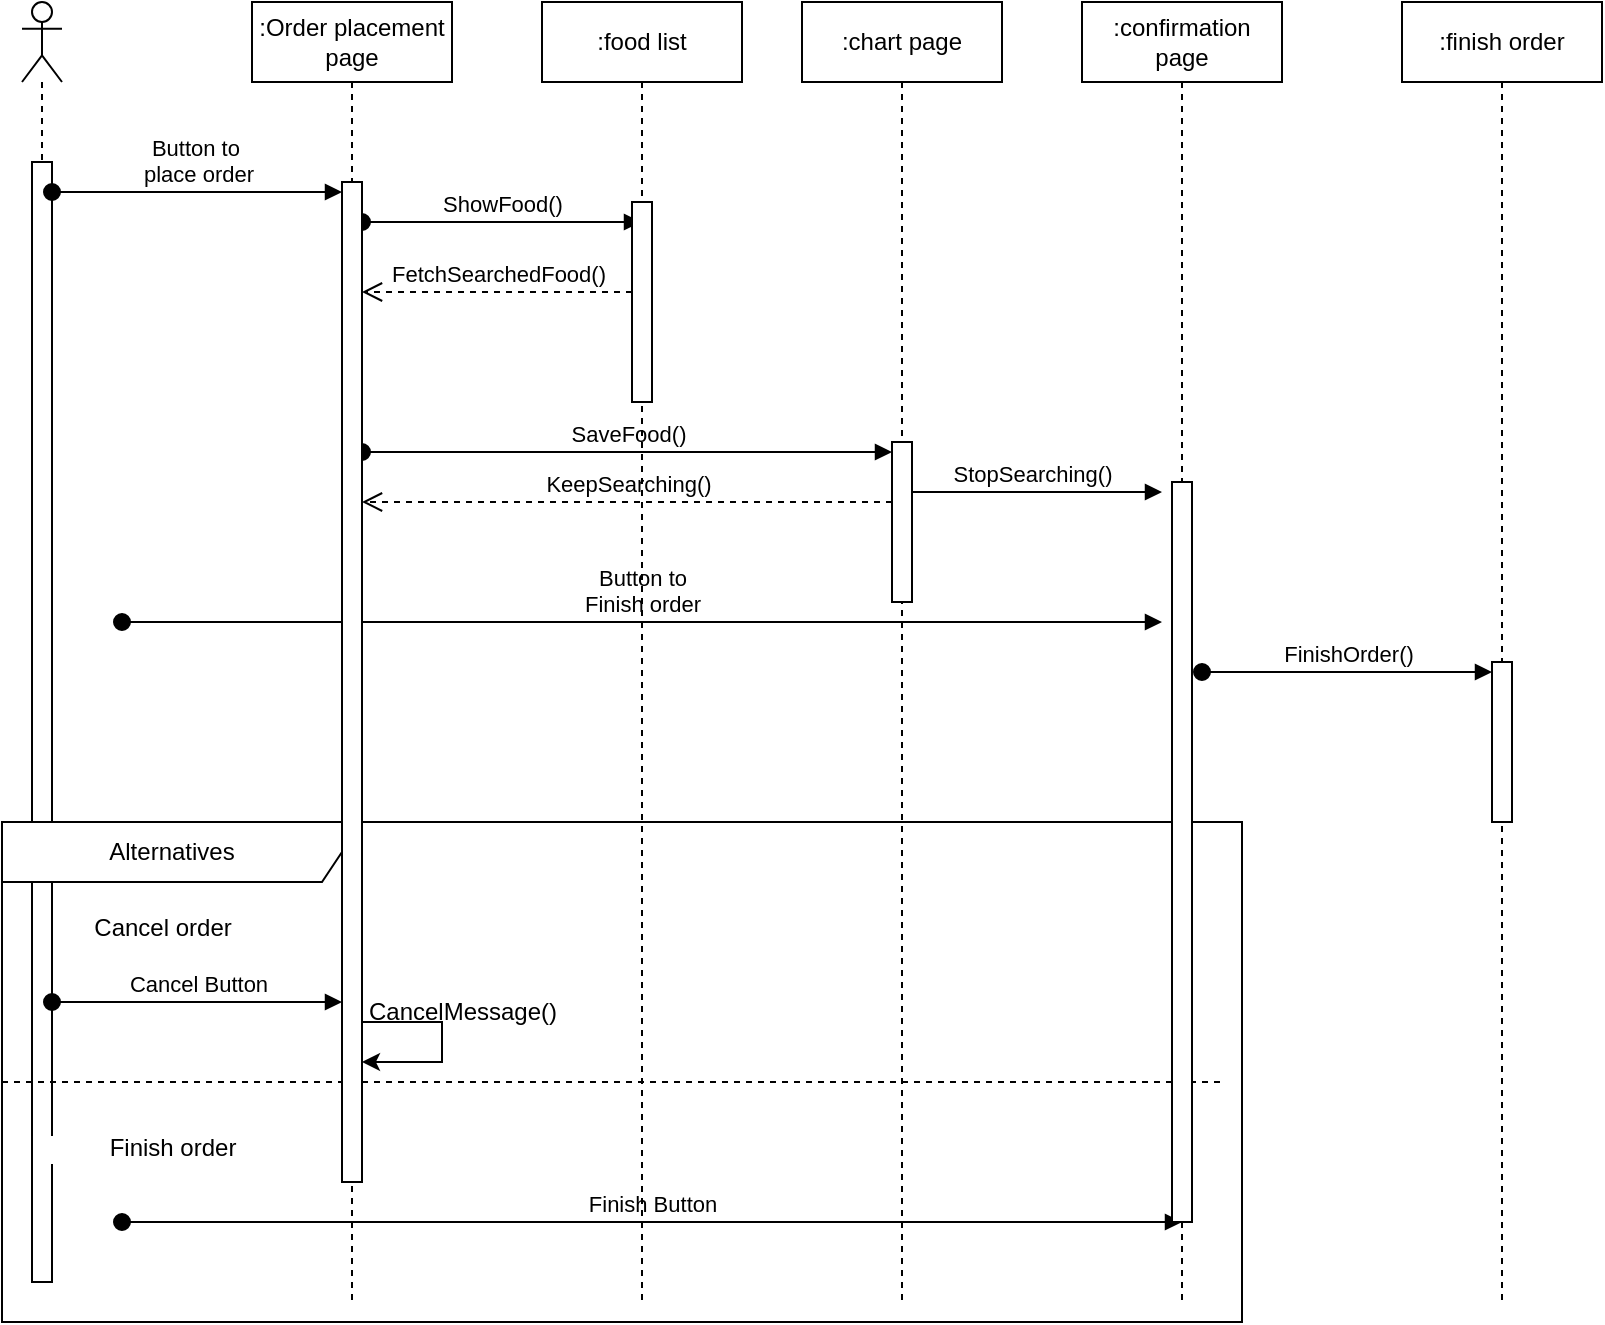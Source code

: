 <mxfile version="27.0.1">
  <diagram name="Σελίδα-1" id="_N1pAUQ3FaH0arzR84tK">
    <mxGraphModel dx="1281" dy="626" grid="1" gridSize="10" guides="1" tooltips="1" connect="1" arrows="1" fold="1" page="1" pageScale="1" pageWidth="827" pageHeight="1169" math="0" shadow="0">
      <root>
        <mxCell id="0" />
        <mxCell id="1" parent="0" />
        <mxCell id="-gw19nkSvFOn1wBy3Dkh-4" value="" style="shape=umlLifeline;perimeter=lifelinePerimeter;whiteSpace=wrap;html=1;container=1;dropTarget=0;collapsible=0;recursiveResize=0;outlineConnect=0;portConstraint=eastwest;newEdgeStyle={&quot;curved&quot;:0,&quot;rounded&quot;:0};participant=umlActor;" parent="1" vertex="1">
          <mxGeometry x="70" y="160" width="20" height="640" as="geometry" />
        </mxCell>
        <mxCell id="-gw19nkSvFOn1wBy3Dkh-7" value="" style="html=1;points=[[0,0,0,0,5],[0,1,0,0,-5],[1,0,0,0,5],[1,1,0,0,-5]];perimeter=orthogonalPerimeter;outlineConnect=0;targetShapes=umlLifeline;portConstraint=eastwest;newEdgeStyle={&quot;curved&quot;:0,&quot;rounded&quot;:0};" parent="-gw19nkSvFOn1wBy3Dkh-4" vertex="1">
          <mxGeometry x="5" y="80" width="10" height="560" as="geometry" />
        </mxCell>
        <mxCell id="-gw19nkSvFOn1wBy3Dkh-8" value="Button to&amp;nbsp;&lt;div&gt;place order&lt;/div&gt;" style="html=1;verticalAlign=bottom;startArrow=oval;startFill=1;endArrow=block;startSize=8;curved=0;rounded=0;entryX=0;entryY=0;entryDx=0;entryDy=5;entryPerimeter=0;" parent="1" source="-gw19nkSvFOn1wBy3Dkh-7" edge="1">
          <mxGeometry width="60" relative="1" as="geometry">
            <mxPoint x="85" y="260" as="sourcePoint" />
            <mxPoint x="230" y="255" as="targetPoint" />
          </mxGeometry>
        </mxCell>
        <mxCell id="-gw19nkSvFOn1wBy3Dkh-10" value="ShowFood()" style="html=1;verticalAlign=bottom;startArrow=oval;startFill=1;endArrow=block;startSize=8;curved=0;rounded=0;" parent="1" edge="1">
          <mxGeometry width="60" relative="1" as="geometry">
            <mxPoint x="240" y="270" as="sourcePoint" />
            <mxPoint x="379.5" y="270" as="targetPoint" />
          </mxGeometry>
        </mxCell>
        <mxCell id="-gw19nkSvFOn1wBy3Dkh-12" value="FetchSearchedFood()" style="html=1;verticalAlign=bottom;endArrow=open;dashed=1;endSize=8;curved=0;rounded=0;" parent="1" edge="1">
          <mxGeometry relative="1" as="geometry">
            <mxPoint x="375" y="305" as="sourcePoint" />
            <mxPoint x="240" y="305" as="targetPoint" />
          </mxGeometry>
        </mxCell>
        <mxCell id="-gw19nkSvFOn1wBy3Dkh-14" value="SaveFood()" style="html=1;verticalAlign=bottom;startArrow=oval;startFill=1;endArrow=block;startSize=8;curved=0;rounded=0;entryX=0;entryY=0;entryDx=0;entryDy=5;entryPerimeter=0;" parent="1" target="1entljnId5IgPjBLKPoc-7" edge="1">
          <mxGeometry width="60" relative="1" as="geometry">
            <mxPoint x="240" y="385" as="sourcePoint" />
            <mxPoint x="480" y="385" as="targetPoint" />
          </mxGeometry>
        </mxCell>
        <mxCell id="-gw19nkSvFOn1wBy3Dkh-15" value="KeepSearching()" style="html=1;verticalAlign=bottom;endArrow=open;dashed=1;endSize=8;curved=0;rounded=0;" parent="1" edge="1" source="1entljnId5IgPjBLKPoc-7">
          <mxGeometry relative="1" as="geometry">
            <mxPoint x="460" y="410" as="sourcePoint" />
            <mxPoint x="240" y="410" as="targetPoint" />
          </mxGeometry>
        </mxCell>
        <mxCell id="-gw19nkSvFOn1wBy3Dkh-17" value="StopSearching()" style="html=1;verticalAlign=bottom;startArrow=oval;startFill=1;endArrow=block;startSize=8;curved=0;rounded=0;" parent="1" source="1entljnId5IgPjBLKPoc-5" edge="1">
          <mxGeometry width="60" relative="1" as="geometry">
            <mxPoint x="530" y="405" as="sourcePoint" />
            <mxPoint x="640" y="405" as="targetPoint" />
          </mxGeometry>
        </mxCell>
        <mxCell id="-gw19nkSvFOn1wBy3Dkh-20" value="Button to&lt;div&gt;Finish order&lt;/div&gt;" style="html=1;verticalAlign=bottom;startArrow=oval;startFill=1;endArrow=block;startSize=8;curved=0;rounded=0;" parent="1" edge="1">
          <mxGeometry width="60" relative="1" as="geometry">
            <mxPoint x="120" y="470" as="sourcePoint" />
            <mxPoint x="640" y="470" as="targetPoint" />
          </mxGeometry>
        </mxCell>
        <mxCell id="-gw19nkSvFOn1wBy3Dkh-21" value="FinishOrder()" style="html=1;verticalAlign=bottom;startArrow=oval;startFill=1;endArrow=block;startSize=8;curved=0;rounded=0;entryX=0;entryY=0;entryDx=0;entryDy=5;entryPerimeter=0;" parent="1" target="1entljnId5IgPjBLKPoc-12" edge="1">
          <mxGeometry width="60" relative="1" as="geometry">
            <mxPoint x="660" y="495" as="sourcePoint" />
            <mxPoint x="800" y="495" as="targetPoint" />
          </mxGeometry>
        </mxCell>
        <mxCell id="-gw19nkSvFOn1wBy3Dkh-22" value="Alternatives" style="shape=umlFrame;whiteSpace=wrap;html=1;pointerEvents=0;recursiveResize=0;container=1;collapsible=0;width=170;" parent="1" vertex="1">
          <mxGeometry x="60" y="570" width="620" height="250" as="geometry" />
        </mxCell>
        <mxCell id="-gw19nkSvFOn1wBy3Dkh-24" value="&amp;nbsp; &amp;nbsp; &amp;nbsp;" style="line;strokeWidth=1;dashed=1;labelPosition=center;verticalLabelPosition=bottom;align=left;verticalAlign=top;spacingLeft=20;spacingTop=15;html=1;whiteSpace=wrap;" parent="-gw19nkSvFOn1wBy3Dkh-22" vertex="1">
          <mxGeometry y="125" width="610" height="10" as="geometry" />
        </mxCell>
        <mxCell id="-gw19nkSvFOn1wBy3Dkh-27" value="Cancel Button" style="html=1;verticalAlign=bottom;startArrow=oval;startFill=1;endArrow=block;startSize=8;curved=0;rounded=0;" parent="-gw19nkSvFOn1wBy3Dkh-22" edge="1">
          <mxGeometry width="60" relative="1" as="geometry">
            <mxPoint x="25" y="90.0" as="sourcePoint" />
            <mxPoint x="170" y="90.0" as="targetPoint" />
          </mxGeometry>
        </mxCell>
        <mxCell id="-gw19nkSvFOn1wBy3Dkh-28" value="Finish order" style="text;html=1;align=center;verticalAlign=middle;resizable=0;points=[];autosize=1;strokeColor=none;fillColor=none;" parent="-gw19nkSvFOn1wBy3Dkh-22" vertex="1">
          <mxGeometry x="40" y="148" width="90" height="30" as="geometry" />
        </mxCell>
        <mxCell id="-gw19nkSvFOn1wBy3Dkh-30" value="Finish Button" style="html=1;verticalAlign=bottom;startArrow=oval;startFill=1;endArrow=block;startSize=8;curved=0;rounded=0;" parent="-gw19nkSvFOn1wBy3Dkh-22" edge="1">
          <mxGeometry width="60" relative="1" as="geometry">
            <mxPoint x="60" y="200" as="sourcePoint" />
            <mxPoint x="590" y="200" as="targetPoint" />
          </mxGeometry>
        </mxCell>
        <mxCell id="-gw19nkSvFOn1wBy3Dkh-32" style="edgeStyle=orthogonalEdgeStyle;rounded=0;orthogonalLoop=1;jettySize=auto;html=1;curved=0;" parent="-gw19nkSvFOn1wBy3Dkh-22" edge="1">
          <mxGeometry relative="1" as="geometry">
            <mxPoint x="180" y="100" as="sourcePoint" />
            <mxPoint x="180" y="120" as="targetPoint" />
            <Array as="points">
              <mxPoint x="220" y="100" />
            </Array>
          </mxGeometry>
        </mxCell>
        <mxCell id="-gw19nkSvFOn1wBy3Dkh-33" value="CancelMessage()" style="text;html=1;align=center;verticalAlign=middle;resizable=0;points=[];autosize=1;strokeColor=none;fillColor=none;" parent="-gw19nkSvFOn1wBy3Dkh-22" vertex="1">
          <mxGeometry x="170" y="80" width="120" height="30" as="geometry" />
        </mxCell>
        <mxCell id="-gw19nkSvFOn1wBy3Dkh-26" value="Cancel order" style="text;html=1;align=center;verticalAlign=middle;resizable=0;points=[];autosize=1;strokeColor=none;fillColor=none;" parent="1" vertex="1">
          <mxGeometry x="95" y="608" width="90" height="30" as="geometry" />
        </mxCell>
        <mxCell id="1entljnId5IgPjBLKPoc-1" value=":Order placement page" style="shape=umlLifeline;perimeter=lifelinePerimeter;whiteSpace=wrap;html=1;container=1;dropTarget=0;collapsible=0;recursiveResize=0;outlineConnect=0;portConstraint=eastwest;newEdgeStyle={&quot;curved&quot;:0,&quot;rounded&quot;:0};" vertex="1" parent="1">
          <mxGeometry x="185" y="160" width="100" height="650" as="geometry" />
        </mxCell>
        <mxCell id="1entljnId5IgPjBLKPoc-2" value="" style="html=1;points=[[0,0,0,0,5],[0,1,0,0,-5],[1,0,0,0,5],[1,1,0,0,-5]];perimeter=orthogonalPerimeter;outlineConnect=0;targetShapes=umlLifeline;portConstraint=eastwest;newEdgeStyle={&quot;curved&quot;:0,&quot;rounded&quot;:0};" vertex="1" parent="1entljnId5IgPjBLKPoc-1">
          <mxGeometry x="45" y="90" width="10" height="500" as="geometry" />
        </mxCell>
        <mxCell id="1entljnId5IgPjBLKPoc-3" value=":food list" style="shape=umlLifeline;perimeter=lifelinePerimeter;whiteSpace=wrap;html=1;container=1;dropTarget=0;collapsible=0;recursiveResize=0;outlineConnect=0;portConstraint=eastwest;newEdgeStyle={&quot;curved&quot;:0,&quot;rounded&quot;:0};" vertex="1" parent="1">
          <mxGeometry x="330" y="160" width="100" height="650" as="geometry" />
        </mxCell>
        <mxCell id="1entljnId5IgPjBLKPoc-4" value="" style="html=1;points=[[0,0,0,0,5],[0,1,0,0,-5],[1,0,0,0,5],[1,1,0,0,-5]];perimeter=orthogonalPerimeter;outlineConnect=0;targetShapes=umlLifeline;portConstraint=eastwest;newEdgeStyle={&quot;curved&quot;:0,&quot;rounded&quot;:0};" vertex="1" parent="1entljnId5IgPjBLKPoc-3">
          <mxGeometry x="45" y="100" width="10" height="100" as="geometry" />
        </mxCell>
        <mxCell id="1entljnId5IgPjBLKPoc-5" value=":chart page" style="shape=umlLifeline;perimeter=lifelinePerimeter;whiteSpace=wrap;html=1;container=1;dropTarget=0;collapsible=0;recursiveResize=0;outlineConnect=0;portConstraint=eastwest;newEdgeStyle={&quot;curved&quot;:0,&quot;rounded&quot;:0};" vertex="1" parent="1">
          <mxGeometry x="460" y="160" width="100" height="650" as="geometry" />
        </mxCell>
        <mxCell id="1entljnId5IgPjBLKPoc-7" value="" style="html=1;points=[[0,0,0,0,5],[0,1,0,0,-5],[1,0,0,0,5],[1,1,0,0,-5]];perimeter=orthogonalPerimeter;outlineConnect=0;targetShapes=umlLifeline;portConstraint=eastwest;newEdgeStyle={&quot;curved&quot;:0,&quot;rounded&quot;:0};" vertex="1" parent="1entljnId5IgPjBLKPoc-5">
          <mxGeometry x="45" y="220" width="10" height="80" as="geometry" />
        </mxCell>
        <mxCell id="1entljnId5IgPjBLKPoc-9" value=":confirmation page" style="shape=umlLifeline;perimeter=lifelinePerimeter;whiteSpace=wrap;html=1;container=1;dropTarget=0;collapsible=0;recursiveResize=0;outlineConnect=0;portConstraint=eastwest;newEdgeStyle={&quot;curved&quot;:0,&quot;rounded&quot;:0};" vertex="1" parent="1">
          <mxGeometry x="600" y="160" width="100" height="650" as="geometry" />
        </mxCell>
        <mxCell id="1entljnId5IgPjBLKPoc-10" value="" style="html=1;points=[[0,0,0,0,5],[0,1,0,0,-5],[1,0,0,0,5],[1,1,0,0,-5]];perimeter=orthogonalPerimeter;outlineConnect=0;targetShapes=umlLifeline;portConstraint=eastwest;newEdgeStyle={&quot;curved&quot;:0,&quot;rounded&quot;:0};" vertex="1" parent="1entljnId5IgPjBLKPoc-9">
          <mxGeometry x="45" y="240" width="10" height="370" as="geometry" />
        </mxCell>
        <mxCell id="1entljnId5IgPjBLKPoc-11" value=":finish order" style="shape=umlLifeline;perimeter=lifelinePerimeter;whiteSpace=wrap;html=1;container=1;dropTarget=0;collapsible=0;recursiveResize=0;outlineConnect=0;portConstraint=eastwest;newEdgeStyle={&quot;curved&quot;:0,&quot;rounded&quot;:0};" vertex="1" parent="1">
          <mxGeometry x="760" y="160" width="100" height="650" as="geometry" />
        </mxCell>
        <mxCell id="1entljnId5IgPjBLKPoc-12" value="" style="html=1;points=[[0,0,0,0,5],[0,1,0,0,-5],[1,0,0,0,5],[1,1,0,0,-5]];perimeter=orthogonalPerimeter;outlineConnect=0;targetShapes=umlLifeline;portConstraint=eastwest;newEdgeStyle={&quot;curved&quot;:0,&quot;rounded&quot;:0};" vertex="1" parent="1entljnId5IgPjBLKPoc-11">
          <mxGeometry x="45" y="330" width="10" height="80" as="geometry" />
        </mxCell>
      </root>
    </mxGraphModel>
  </diagram>
</mxfile>
